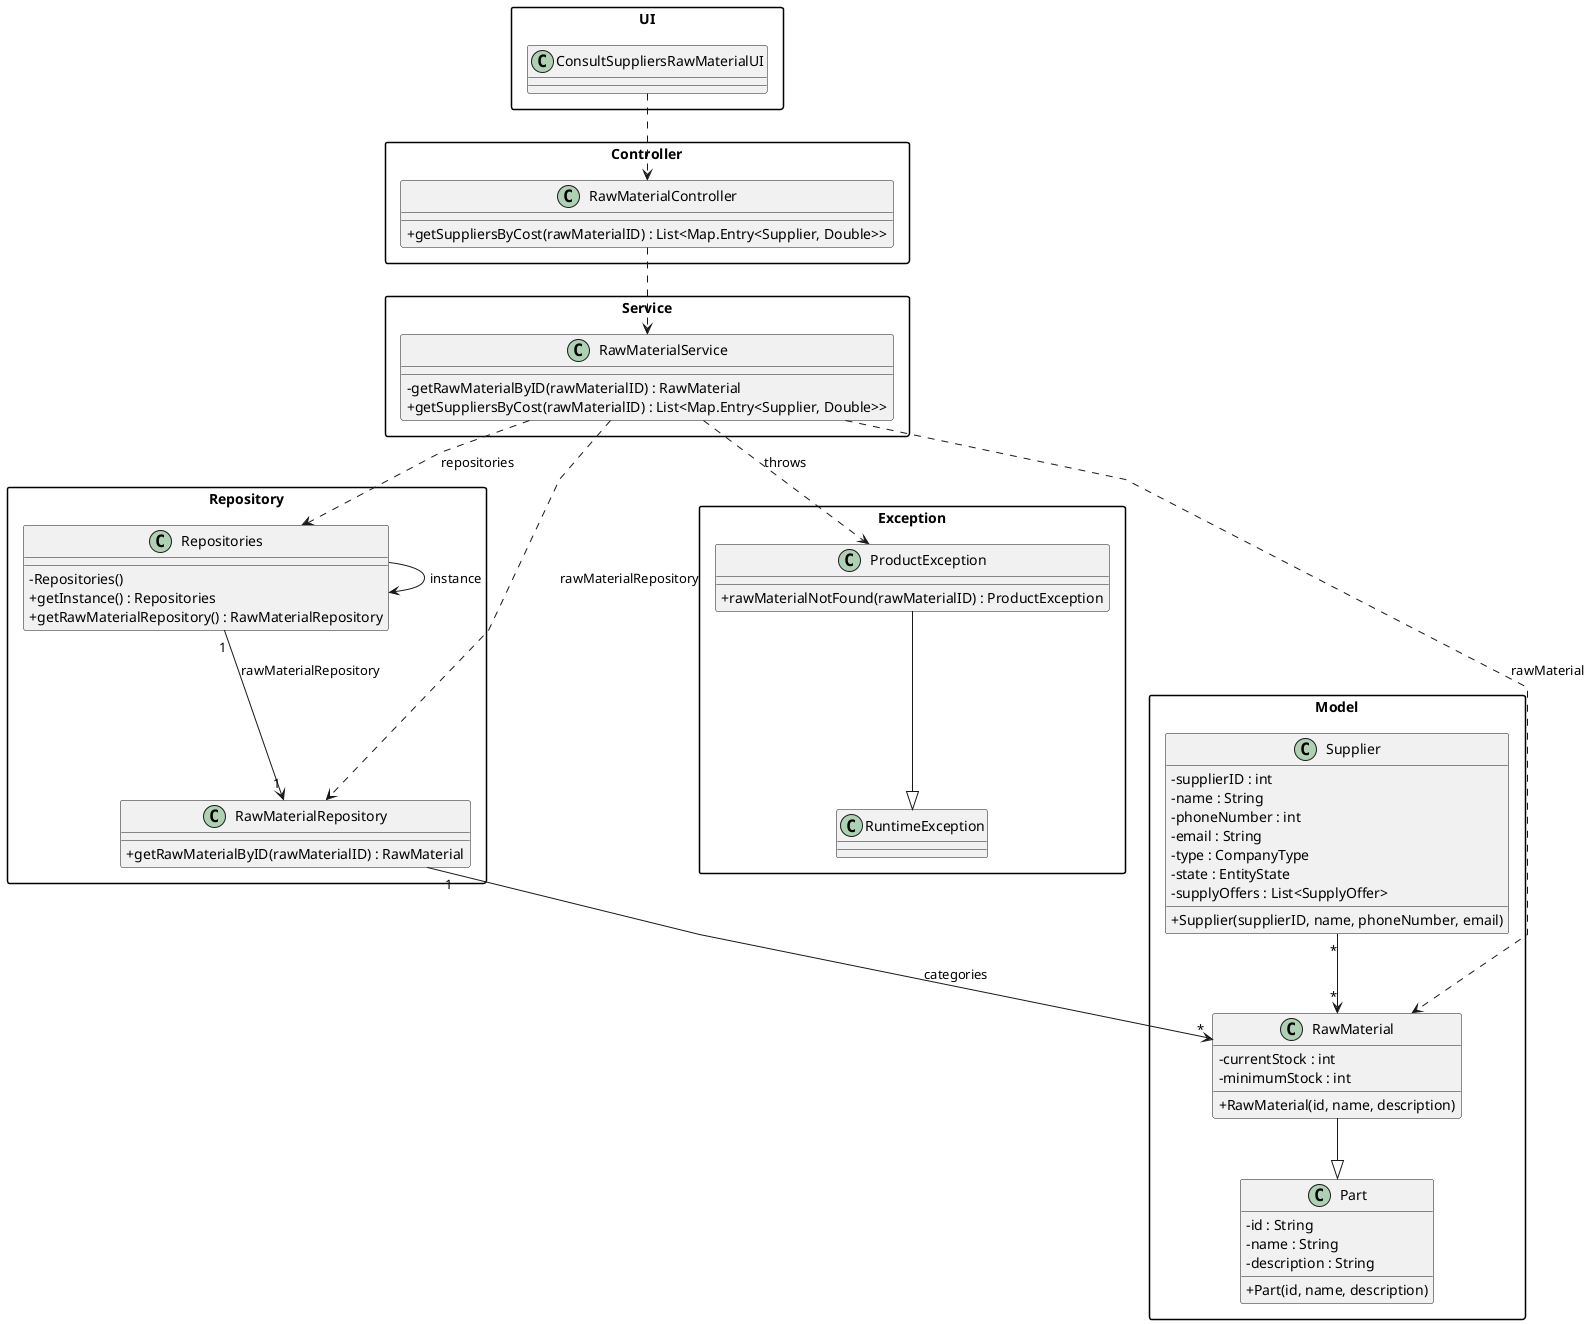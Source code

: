 @startuml
skinparam packageStyle rectangle
skinparam shadowing false
skinparam linetype polyline
skinparam classAttributeIconSize 0

package "UI" {
    class ConsultSuppliersRawMaterialUI {
    }
}

package "Controller" {
    class RawMaterialController {
        +getSuppliersByCost(rawMaterialID) : List<Map.Entry<Supplier, Double>>
    }
}

package "Service" {
    class RawMaterialService {
        -getRawMaterialByID(rawMaterialID) : RawMaterial
        +getSuppliersByCost(rawMaterialID) : List<Map.Entry<Supplier, Double>>
    }
}

package "Repository" {
    class Repositories {
        -Repositories()
        +getInstance() : Repositories
        +getRawMaterialRepository() : RawMaterialRepository
    }

    class RawMaterialRepository {
        +getRawMaterialByID(rawMaterialID) : RawMaterial
    }
}

package "Model" {
    class Supplier {
        -supplierID : int
        -name : String
        -phoneNumber : int
        -email : String
        -type : CompanyType
        -state : EntityState
        -supplyOffers : List<SupplyOffer>
        +Supplier(supplierID, name, phoneNumber, email)
    }

    class Part {
        -id : String
        -name : String
        -description : String
        +Part(id, name, description)
    }

    class RawMaterial {
        -currentStock : int
        -minimumStock : int
        +RawMaterial(id, name, description)
    }
}

package "Exception" {
    class ProductException {
        +rawMaterialNotFound(rawMaterialID) : ProductException
    }

    class RuntimeException
}

ConsultSuppliersRawMaterialUI ..> RawMaterialController
RawMaterialController ..> RawMaterialService
RawMaterialService ..> Repositories : repositories
RawMaterialService ..> RawMaterialRepository : rawMaterialRepository
RawMaterialService ..> RawMaterial : rawMaterial
Repositories --> Repositories : instance
Repositories "1" --> "1" RawMaterialRepository : rawMaterialRepository
RawMaterialRepository "1" --> "*" RawMaterial : categories
RawMaterial --|> Part
Supplier "*" --> "*" RawMaterial
RawMaterialService ..> ProductException : throws
ProductException --|> RuntimeException

@enduml
